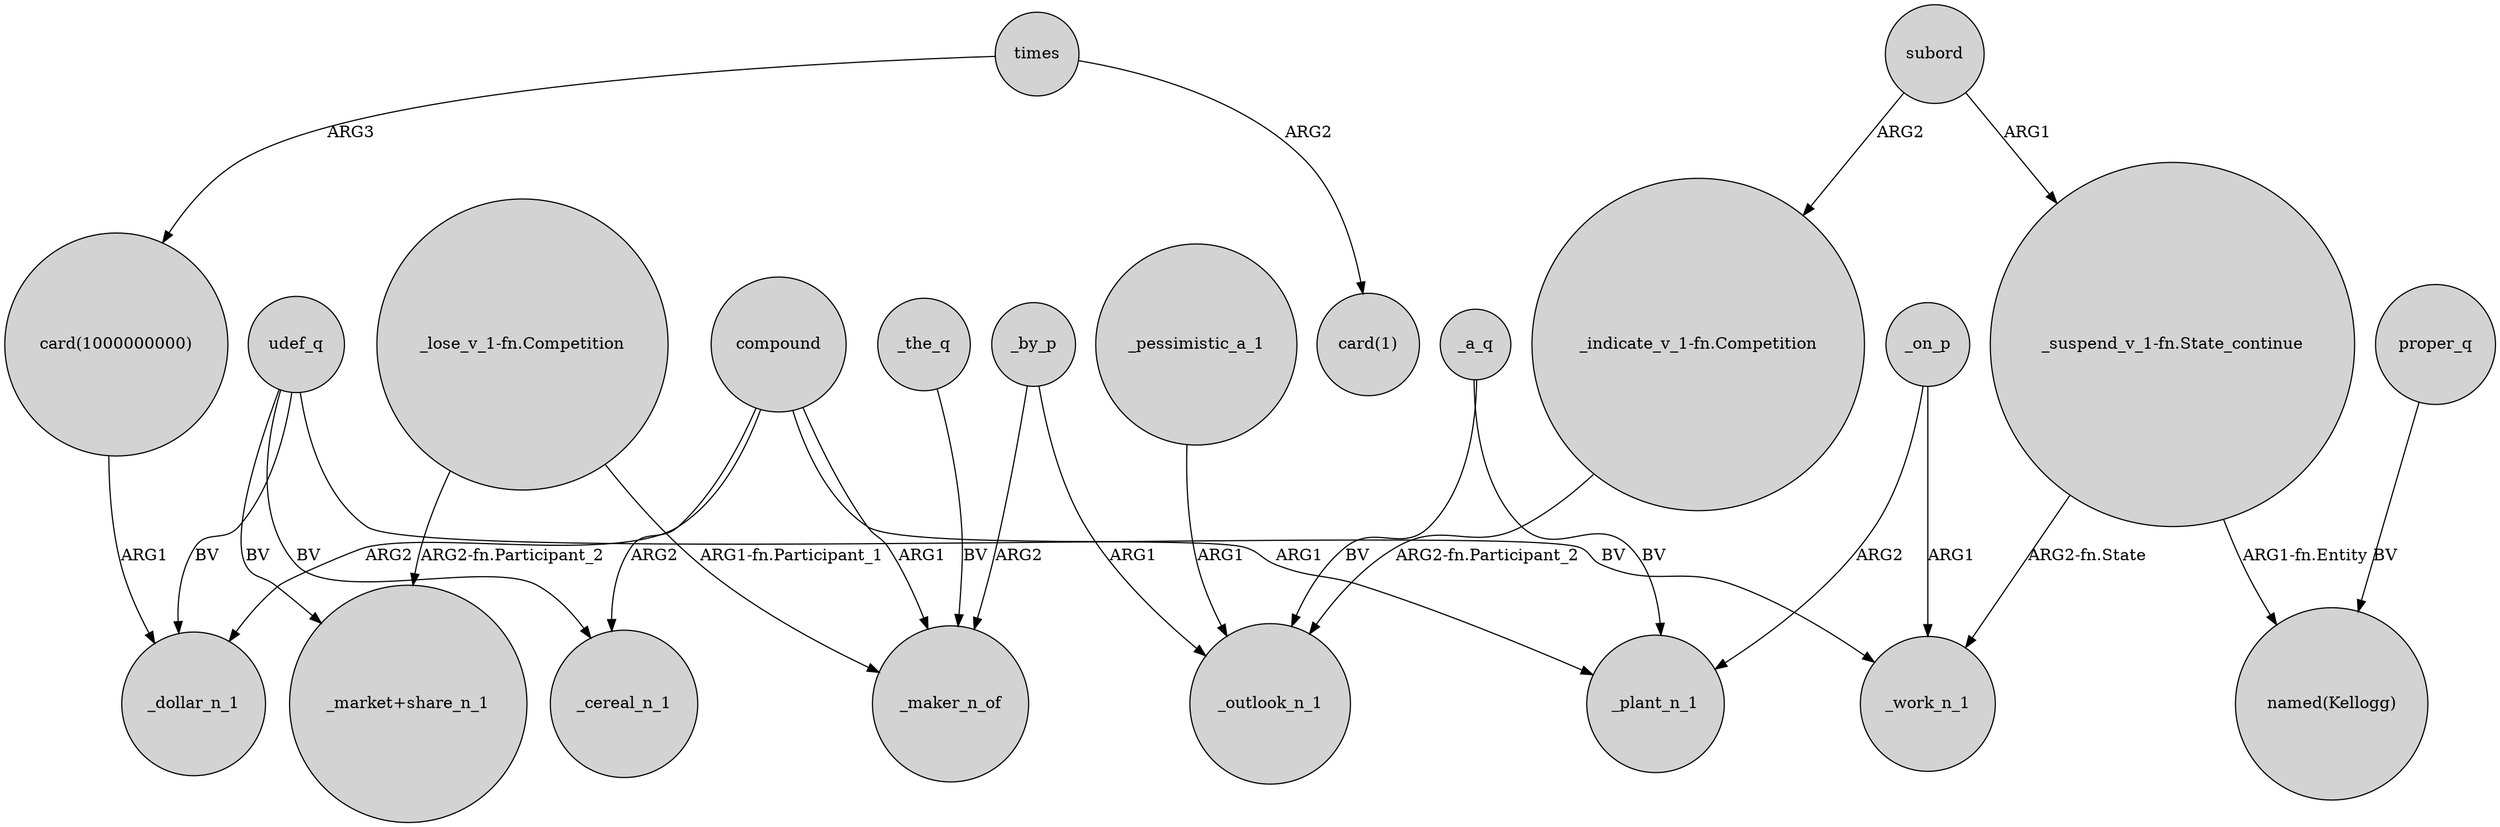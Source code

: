 digraph {
	node [shape=circle style=filled]
	"card(1000000000)" -> _dollar_n_1 [label=ARG1]
	_by_p -> _maker_n_of [label=ARG2]
	"_suspend_v_1-fn.State_continue" -> "named(Kellogg)" [label="ARG1-fn.Entity"]
	udef_q -> "_market+share_n_1" [label=BV]
	proper_q -> "named(Kellogg)" [label=BV]
	_a_q -> _plant_n_1 [label=BV]
	_on_p -> _work_n_1 [label=ARG1]
	"_suspend_v_1-fn.State_continue" -> _work_n_1 [label="ARG2-fn.State"]
	times -> "card(1)" [label=ARG2]
	udef_q -> _work_n_1 [label=BV]
	_by_p -> _outlook_n_1 [label=ARG1]
	compound -> _dollar_n_1 [label=ARG2]
	_pessimistic_a_1 -> _outlook_n_1 [label=ARG1]
	times -> "card(1000000000)" [label=ARG3]
	subord -> "_indicate_v_1-fn.Competition" [label=ARG2]
	_a_q -> _outlook_n_1 [label=BV]
	_on_p -> _plant_n_1 [label=ARG2]
	udef_q -> _cereal_n_1 [label=BV]
	subord -> "_suspend_v_1-fn.State_continue" [label=ARG1]
	"_lose_v_1-fn.Competition" -> "_market+share_n_1" [label="ARG2-fn.Participant_2"]
	udef_q -> _dollar_n_1 [label=BV]
	compound -> _plant_n_1 [label=ARG1]
	compound -> _maker_n_of [label=ARG1]
	_the_q -> _maker_n_of [label=BV]
	"_lose_v_1-fn.Competition" -> _maker_n_of [label="ARG1-fn.Participant_1"]
	"_indicate_v_1-fn.Competition" -> _outlook_n_1 [label="ARG2-fn.Participant_2"]
	compound -> _cereal_n_1 [label=ARG2]
}

